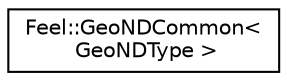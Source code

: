 digraph "Graphical Class Hierarchy"
{
 // LATEX_PDF_SIZE
  edge [fontname="Helvetica",fontsize="10",labelfontname="Helvetica",labelfontsize="10"];
  node [fontname="Helvetica",fontsize="10",shape=record];
  rankdir="LR";
  Node0 [label="Feel::GeoNDCommon\<\l GeoNDType \>",height=0.2,width=0.4,color="black", fillcolor="white", style="filled",URL="$classFeel_1_1GeoNDCommon.html",tooltip="Common data shared in a collection of multi-dimensional geometrical entity."];
}
